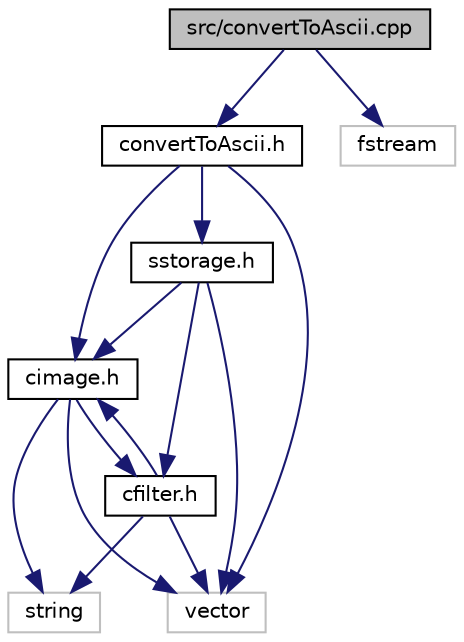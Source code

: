digraph "src/convertToAscii.cpp"
{
 // LATEX_PDF_SIZE
  edge [fontname="Helvetica",fontsize="10",labelfontname="Helvetica",labelfontsize="10"];
  node [fontname="Helvetica",fontsize="10",shape=record];
  Node1 [label="src/convertToAscii.cpp",height=0.2,width=0.4,color="black", fillcolor="grey75", style="filled", fontcolor="black",tooltip=" "];
  Node1 -> Node2 [color="midnightblue",fontsize="10",style="solid"];
  Node2 [label="convertToAscii.h",height=0.2,width=0.4,color="black", fillcolor="white", style="filled",URL="$convertToAscii_8h.html",tooltip=" "];
  Node2 -> Node3 [color="midnightblue",fontsize="10",style="solid"];
  Node3 [label="cimage.h",height=0.2,width=0.4,color="black", fillcolor="white", style="filled",URL="$cimage_8h.html",tooltip=" "];
  Node3 -> Node4 [color="midnightblue",fontsize="10",style="solid"];
  Node4 [label="string",height=0.2,width=0.4,color="grey75", fillcolor="white", style="filled",tooltip=" "];
  Node3 -> Node5 [color="midnightblue",fontsize="10",style="solid"];
  Node5 [label="vector",height=0.2,width=0.4,color="grey75", fillcolor="white", style="filled",tooltip=" "];
  Node3 -> Node6 [color="midnightblue",fontsize="10",style="solid"];
  Node6 [label="cfilter.h",height=0.2,width=0.4,color="black", fillcolor="white", style="filled",URL="$cfilter_8h.html",tooltip=" "];
  Node6 -> Node5 [color="midnightblue",fontsize="10",style="solid"];
  Node6 -> Node4 [color="midnightblue",fontsize="10",style="solid"];
  Node6 -> Node3 [color="midnightblue",fontsize="10",style="solid"];
  Node2 -> Node5 [color="midnightblue",fontsize="10",style="solid"];
  Node2 -> Node7 [color="midnightblue",fontsize="10",style="solid"];
  Node7 [label="sstorage.h",height=0.2,width=0.4,color="black", fillcolor="white", style="filled",URL="$sstorage_8h.html",tooltip=" "];
  Node7 -> Node5 [color="midnightblue",fontsize="10",style="solid"];
  Node7 -> Node3 [color="midnightblue",fontsize="10",style="solid"];
  Node7 -> Node6 [color="midnightblue",fontsize="10",style="solid"];
  Node1 -> Node8 [color="midnightblue",fontsize="10",style="solid"];
  Node8 [label="fstream",height=0.2,width=0.4,color="grey75", fillcolor="white", style="filled",tooltip=" "];
}
